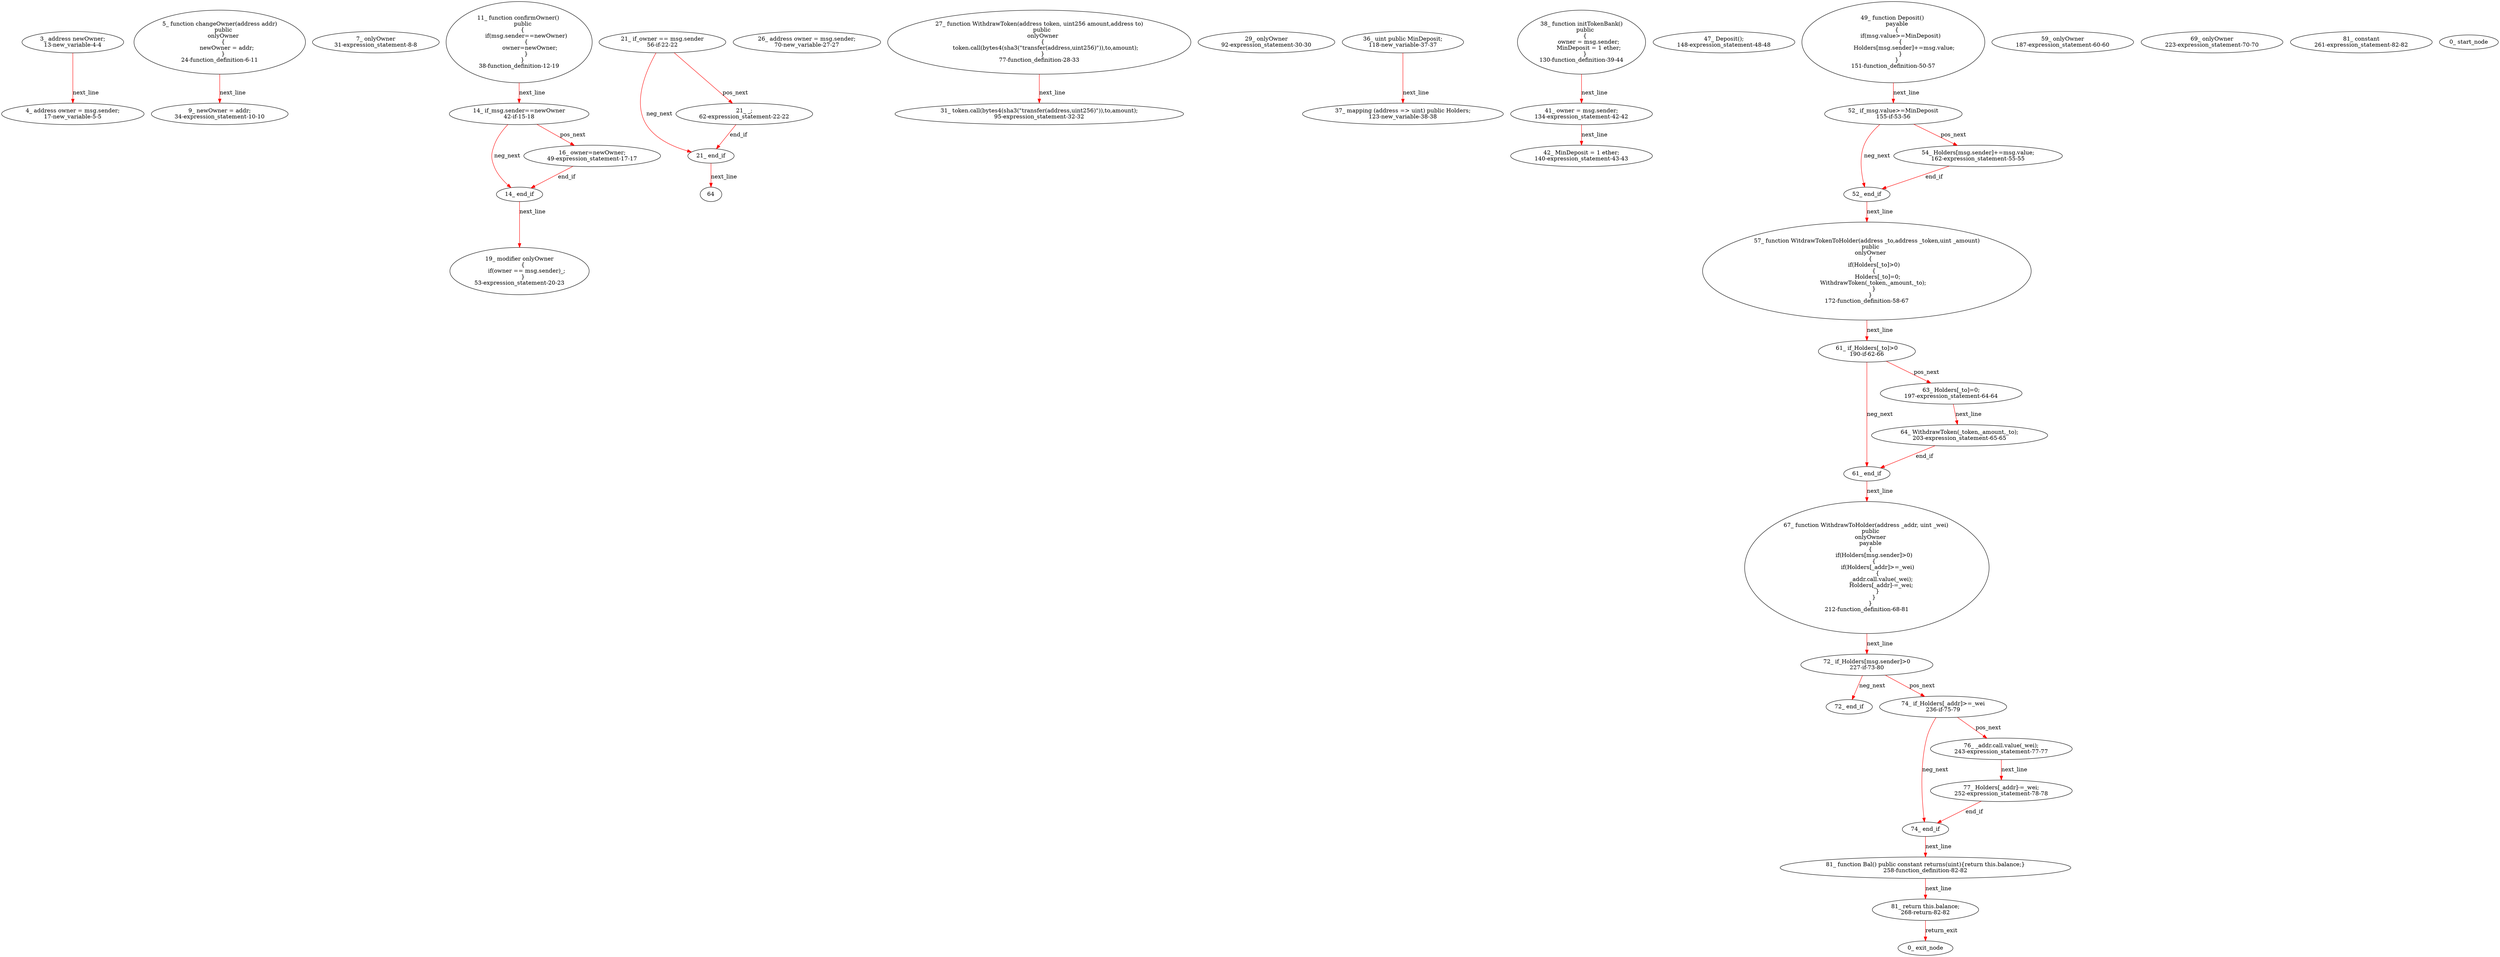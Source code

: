 digraph  {
13 [label="3_ address newOwner;\n13-new_variable-4-4", method="", type_label=new_variable];
17 [label="4_ address owner = msg.sender;\n17-new_variable-5-5", method="", type_label=new_variable];
24 [label="5_ function changeOwner(address addr)\n    public\n    onlyOwner\n    {\n        newOwner = addr;\n    }\n24-function_definition-6-11", method="changeOwner(address addr)", type_label=function_definition];
31 [label="7_ onlyOwner\n31-expression_statement-8-8", method="changeOwner(address addr)", type_label=expression_statement];
34 [label="9_ newOwner = addr;\n34-expression_statement-10-10", method="changeOwner(address addr)", type_label=expression_statement];
38 [label="11_ function confirmOwner() \n    public\n    {\n        if(msg.sender==newOwner)\n        {\n            owner=newOwner;\n        }\n    }\n38-function_definition-12-19", method="confirmOwner()", type_label=function_definition];
42 [label="14_ if_msg.sender==newOwner\n42-if-15-18", method="confirmOwner()", type_label=if];
309 [label="14_ end_if", method="confirmOwner()", type_label=end_if];
49 [label="16_ owner=newOwner;\n49-expression_statement-17-17", method="confirmOwner()", type_label=expression_statement];
53 [label="19_ modifier onlyOwner\n    {\n        if(owner == msg.sender)_;\n    }\n53-expression_statement-20-23", method="", type_label=expression_statement];
56 [label="21_ if_owner == msg.sender\n56-if-22-22", method="", type_label=if];
323 [label="21_ end_if", method="", type_label=end_if];
62 [label="21_ _;\n62-expression_statement-22-22", method="", type_label=expression_statement];
70 [label="26_ address owner = msg.sender;\n70-new_variable-27-27", method="", type_label=new_variable];
77 [label="27_ function WithdrawToken(address token, uint256 amount,address to)\n    public \n    onlyOwner\n    {\n        token.call(bytes4(sha3(\"transfer(address,uint256)\")),to,amount); \n    }\n77-function_definition-28-33", method="WithdrawToken(address token,uint256 amount,address to)", type_label=function_definition];
92 [label="29_ onlyOwner\n92-expression_statement-30-30", method="WithdrawToken(address token,uint256 amount,address to)", type_label=expression_statement];
95 [label="31_ token.call(bytes4(sha3(\"transfer(address,uint256)\")),to,amount);\n95-expression_statement-32-32", method="WithdrawToken(address token,uint256 amount,address to)", type_label=expression_statement];
118 [label="36_ uint public MinDeposit;\n118-new_variable-37-37", method="", type_label=new_variable];
123 [label="37_ mapping (address => uint) public Holders;\n123-new_variable-38-38", method="", type_label=new_variable];
130 [label="38_ function initTokenBank()\n    public\n    {\n        owner = msg.sender;\n        MinDeposit = 1 ether;\n    }\n130-function_definition-39-44", method="initTokenBank()", type_label=function_definition];
134 [label="41_ owner = msg.sender;\n134-expression_statement-42-42", method="initTokenBank()", type_label=expression_statement];
140 [label="42_ MinDeposit = 1 ether;\n140-expression_statement-43-43", method="initTokenBank()", type_label=expression_statement];
148 [label="47_ Deposit();\n148-expression_statement-48-48", method="", type_label=expression_statement];
151 [label="49_ function Deposit() \n    payable\n    {\n        if(msg.value>=MinDeposit)\n        {\n            Holders[msg.sender]+=msg.value;\n        }\n    }\n151-function_definition-50-57", method="Deposit()", type_label=function_definition];
155 [label="52_ if_msg.value>=MinDeposit\n155-if-53-56", method="Deposit()", type_label=if];
422 [label="52_ end_if", method="Deposit()", type_label=end_if];
162 [label="54_ Holders[msg.sender]+=msg.value;\n162-expression_statement-55-55", method="Deposit()", type_label=expression_statement];
172 [label="57_ function WitdrawTokenToHolder(address _to,address _token,uint _amount)\n    public\n    onlyOwner\n    {\n        if(Holders[_to]>0)\n        {\n            Holders[_to]=0;\n            WithdrawToken(_token,_amount,_to);     \n        }\n    }\n172-function_definition-58-67", method="WitdrawTokenToHolder(address _to,address _token,uint _amount)", type_label=function_definition];
187 [label="59_ onlyOwner\n187-expression_statement-60-60", method="WitdrawTokenToHolder(address _to,address _token,uint _amount)", type_label=expression_statement];
190 [label="61_ if_Holders[_to]>0\n190-if-62-66", method="WitdrawTokenToHolder(address _to,address _token,uint _amount)", type_label=if];
457 [label="61_ end_if", method="WitdrawTokenToHolder(address _to,address _token,uint _amount)", type_label=end_if];
197 [label="63_ Holders[_to]=0;\n197-expression_statement-64-64", method="WitdrawTokenToHolder(address _to,address _token,uint _amount)", type_label=expression_statement];
203 [label="64_ WithdrawToken(_token,_amount,_to);\n203-expression_statement-65-65", method="WitdrawTokenToHolder(address _to,address _token,uint _amount)", type_label=expression_statement];
212 [label="67_ function WithdrawToHolder(address _addr, uint _wei) \n    public\n    onlyOwner\n    payable\n    {\n        if(Holders[msg.sender]>0)\n        {\n            if(Holders[_addr]>=_wei)\n            {\n                _addr.call.value(_wei);\n                Holders[_addr]-=_wei;\n            }\n        }\n    }\n212-function_definition-68-81", method="WithdrawToHolder(address _addr,uint _wei)", type_label=function_definition];
223 [label="69_ onlyOwner\n223-expression_statement-70-70", method="WithdrawToHolder(address _addr,uint _wei)", type_label=expression_statement];
227 [label="72_ if_Holders[msg.sender]>0\n227-if-73-80", method="WithdrawToHolder(address _addr,uint _wei)", type_label=if];
494 [label="72_ end_if", method="WithdrawToHolder(address _addr,uint _wei)", type_label=end_if];
236 [label="74_ if_Holders[_addr]>=_wei\n236-if-75-79", method="WithdrawToHolder(address _addr,uint _wei)", type_label=if];
503 [label="74_ end_if", method="WithdrawToHolder(address _addr,uint _wei)", type_label=end_if];
243 [label="76_ _addr.call.value(_wei);\n243-expression_statement-77-77", method="WithdrawToHolder(address _addr,uint _wei)", type_label=expression_statement];
252 [label="77_ Holders[_addr]-=_wei;\n252-expression_statement-78-78", method="WithdrawToHolder(address _addr,uint _wei)", type_label=expression_statement];
258 [label="81_ function Bal() public constant returns(uint){return this.balance;}\n258-function_definition-82-82", method="Bal()", type_label=function_definition];
261 [label="81_ constant\n261-expression_statement-82-82", method="Bal()", type_label=expression_statement];
268 [label="81_ return this.balance;\n268-return-82-82", method="Bal()", type_label=return];
1 [label="0_ start_node", method="", type_label=start];
2 [label="0_ exit_node", method="", type_label=exit];
64;
13 -> 17  [color=red, controlflow_type=next_line, edge_type=CFG_edge, key=0, label=next_line];
24 -> 34  [color=red, controlflow_type=next_line, edge_type=CFG_edge, key=0, label=next_line];
38 -> 42  [color=red, controlflow_type=next_line, edge_type=CFG_edge, key=0, label=next_line];
42 -> 49  [color=red, controlflow_type=pos_next, edge_type=CFG_edge, key=0, label=pos_next];
42 -> 309  [color=red, controlflow_type=neg_next, edge_type=CFG_edge, key=0, label=neg_next];
309 -> 53  [color=red, controlflow_type=next_line, edge_type=CFG_edge, key=0, label=next_line];
49 -> 309  [color=red, controlflow_type=end_if, edge_type=CFG_edge, key=0, label=end_if];
56 -> 62  [color=red, controlflow_type=pos_next, edge_type=CFG_edge, key=0, label=pos_next];
56 -> 323  [color=red, controlflow_type=neg_next, edge_type=CFG_edge, key=0, label=neg_next];
323 -> 64  [color=red, controlflow_type=next_line, edge_type=CFG_edge, key=0, label=next_line];
62 -> 323  [color=red, controlflow_type=end_if, edge_type=CFG_edge, key=0, label=end_if];
77 -> 95  [color=red, controlflow_type=next_line, edge_type=CFG_edge, key=0, label=next_line];
118 -> 123  [color=red, controlflow_type=next_line, edge_type=CFG_edge, key=0, label=next_line];
130 -> 134  [color=red, controlflow_type=next_line, edge_type=CFG_edge, key=0, label=next_line];
134 -> 140  [color=red, controlflow_type=next_line, edge_type=CFG_edge, key=0, label=next_line];
151 -> 155  [color=red, controlflow_type=next_line, edge_type=CFG_edge, key=0, label=next_line];
155 -> 162  [color=red, controlflow_type=pos_next, edge_type=CFG_edge, key=0, label=pos_next];
155 -> 422  [color=red, controlflow_type=neg_next, edge_type=CFG_edge, key=0, label=neg_next];
422 -> 172  [color=red, controlflow_type=next_line, edge_type=CFG_edge, key=0, label=next_line];
162 -> 422  [color=red, controlflow_type=end_if, edge_type=CFG_edge, key=0, label=end_if];
172 -> 190  [color=red, controlflow_type=next_line, edge_type=CFG_edge, key=0, label=next_line];
190 -> 197  [color=red, controlflow_type=pos_next, edge_type=CFG_edge, key=0, label=pos_next];
190 -> 457  [color=red, controlflow_type=neg_next, edge_type=CFG_edge, key=0, label=neg_next];
457 -> 212  [color=red, controlflow_type=next_line, edge_type=CFG_edge, key=0, label=next_line];
197 -> 203  [color=red, controlflow_type=next_line, edge_type=CFG_edge, key=0, label=next_line];
203 -> 457  [color=red, controlflow_type=end_if, edge_type=CFG_edge, key=0, label=end_if];
212 -> 227  [color=red, controlflow_type=next_line, edge_type=CFG_edge, key=0, label=next_line];
227 -> 236  [color=red, controlflow_type=pos_next, edge_type=CFG_edge, key=0, label=pos_next];
227 -> 494  [color=red, controlflow_type=neg_next, edge_type=CFG_edge, key=0, label=neg_next];
236 -> 243  [color=red, controlflow_type=pos_next, edge_type=CFG_edge, key=0, label=pos_next];
236 -> 503  [color=red, controlflow_type=neg_next, edge_type=CFG_edge, key=0, label=neg_next];
503 -> 258  [color=red, controlflow_type=next_line, edge_type=CFG_edge, key=0, label=next_line];
243 -> 252  [color=red, controlflow_type=next_line, edge_type=CFG_edge, key=0, label=next_line];
252 -> 503  [color=red, controlflow_type=end_if, edge_type=CFG_edge, key=0, label=end_if];
258 -> 268  [color=red, controlflow_type=next_line, edge_type=CFG_edge, key=0, label=next_line];
268 -> 2  [color=red, controlflow_type=return_exit, edge_type=CFG_edge, key=0, label=return_exit];
}
